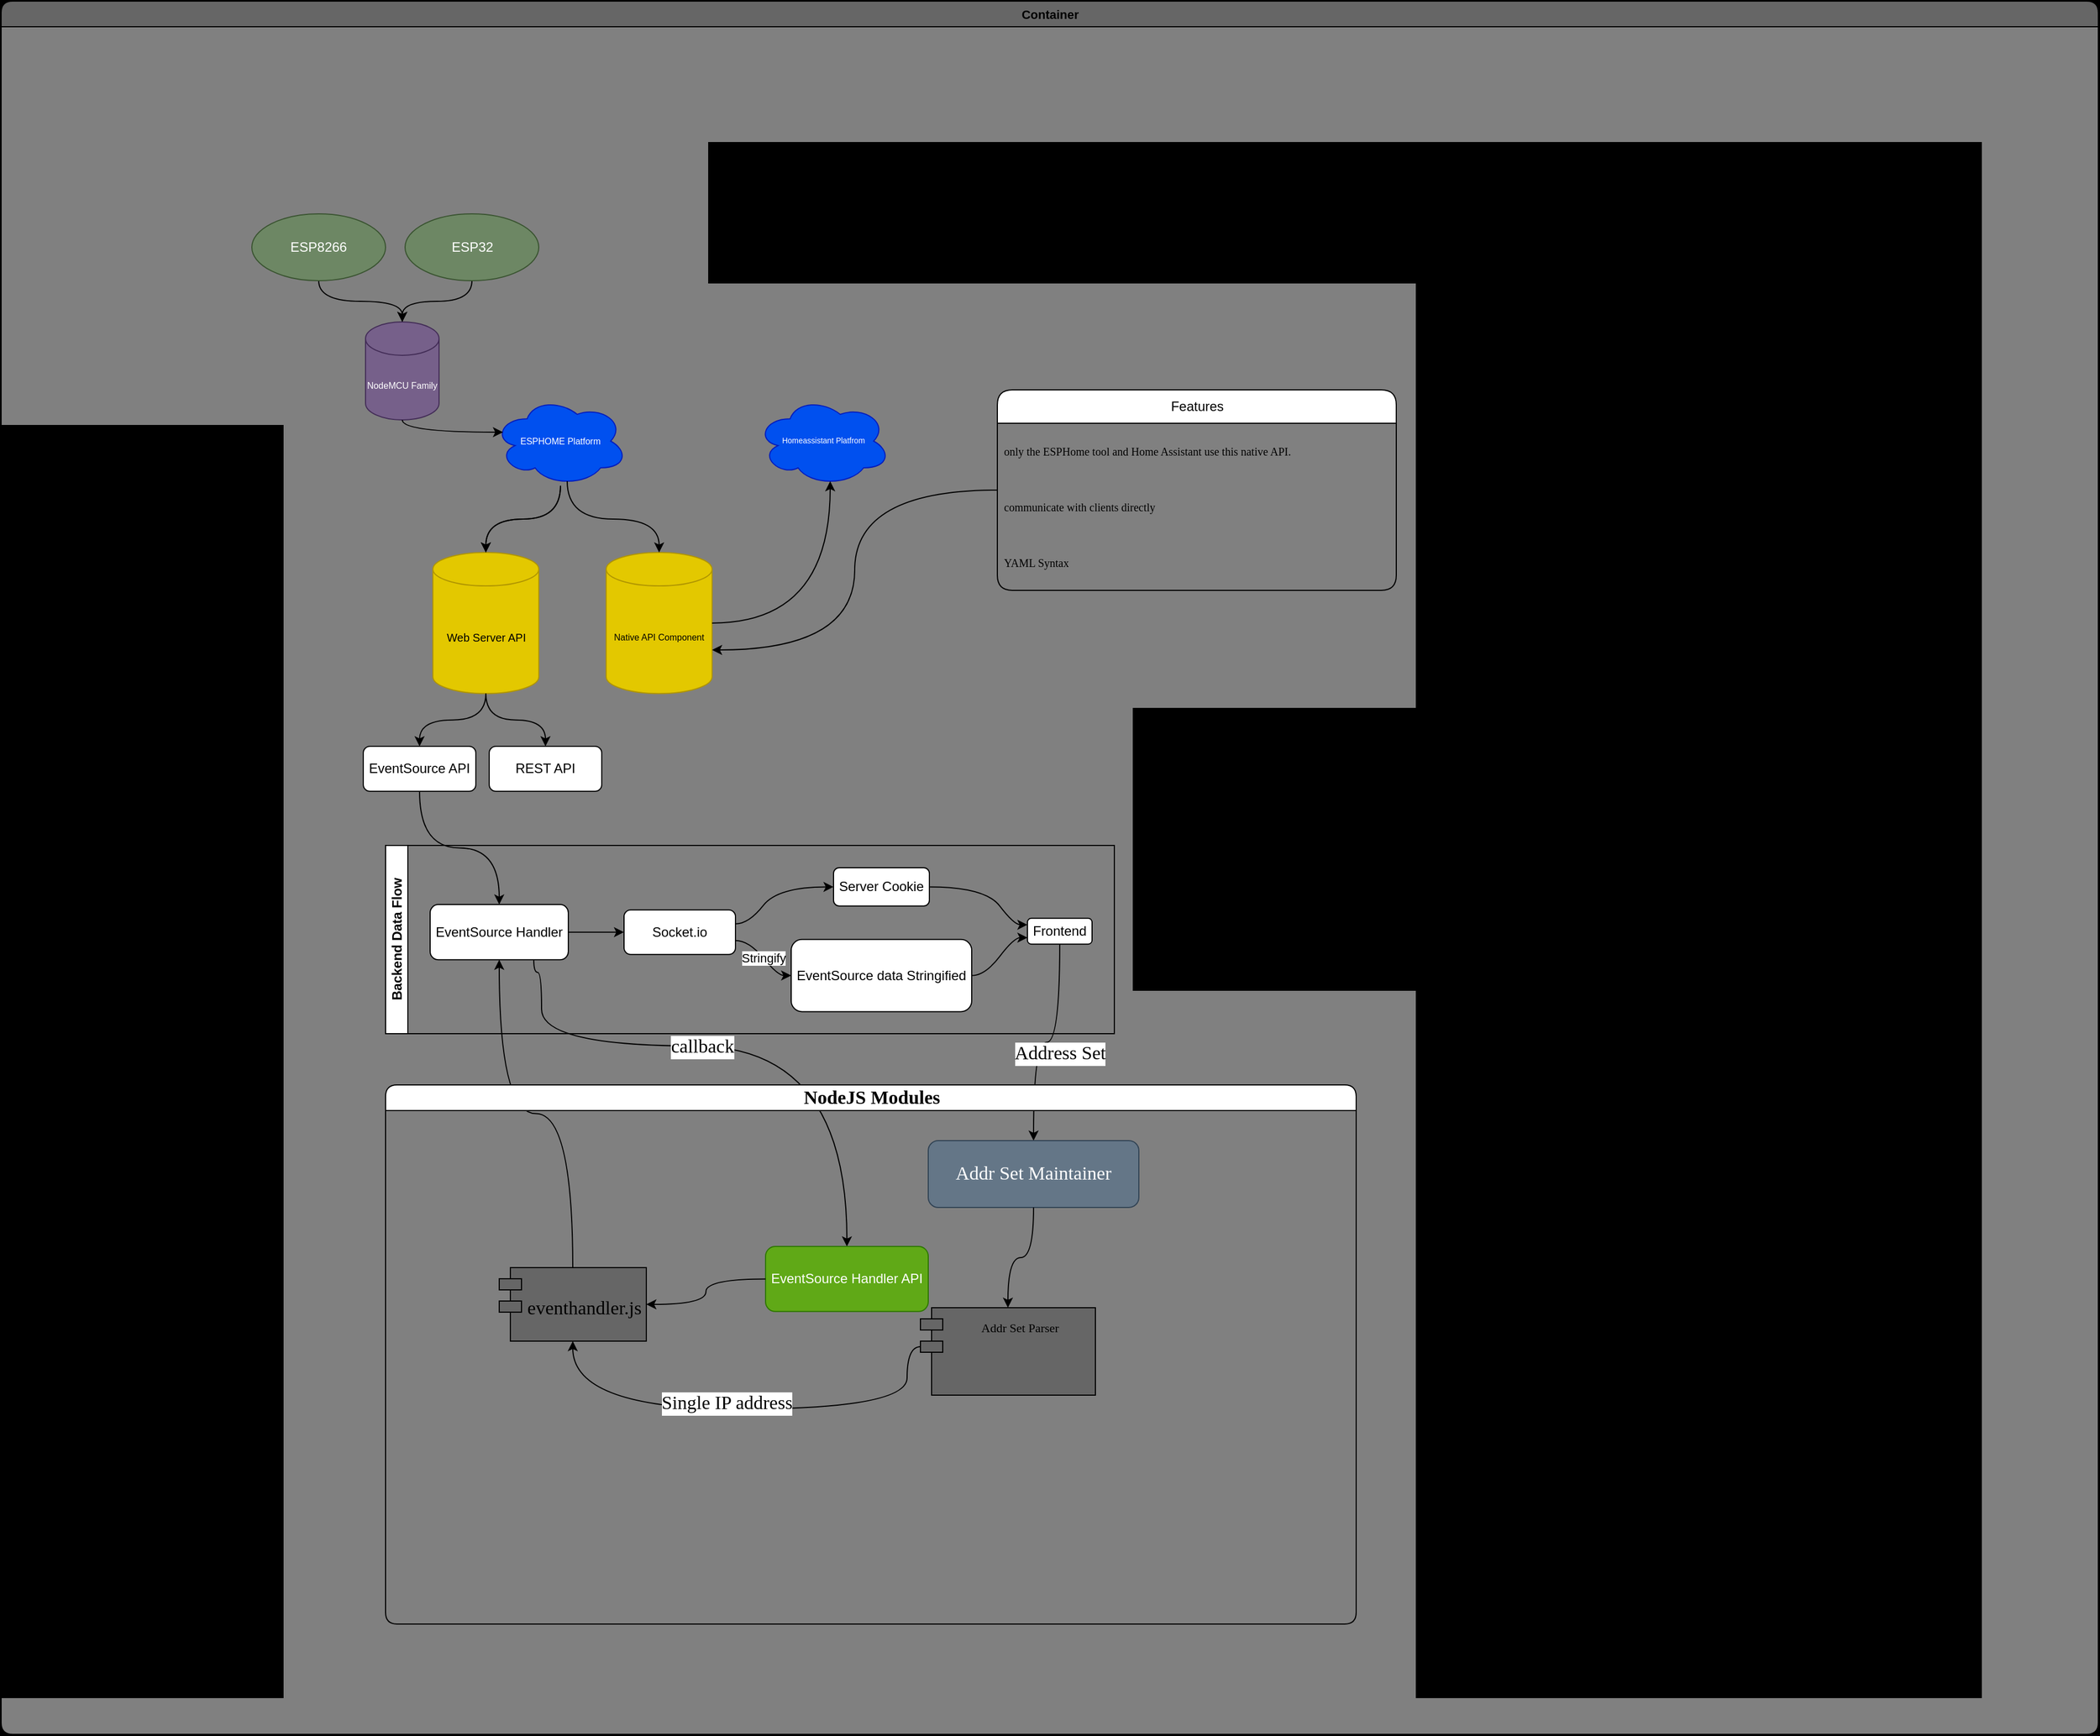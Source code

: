 <mxfile>
    <diagram id="Ti4NFbJPCTngebypCV8H" name="Page-1">
        <mxGraphModel dx="809" dy="643" grid="0" gridSize="10" guides="1" tooltips="1" connect="1" arrows="1" fold="1" page="1" pageScale="1" pageWidth="3300" pageHeight="2339" background="#000000" math="1" shadow="0">
            <root>
                <mxCell id="0"/>
                <mxCell id="1" parent="0"/>
                <mxCell id="207" value="" style="group;fontSize=10;" vertex="1" connectable="0" parent="1">
                    <mxGeometry x="932" y="123" width="1882" height="1556" as="geometry"/>
                </mxCell>
                <mxCell id="206" value="Container" style="swimlane;rounded=1;labelBorderColor=none;fontFamily=Helvetica;fontSize=11;fontColor=default;strokeColor=default;fillColor=#666666;html=1;swimlaneFillColor=#808080;" vertex="1" parent="207">
                    <mxGeometry width="1882" height="1556" as="geometry"/>
                </mxCell>
                <mxCell id="56" value="Backend Data Flow" style="swimlane;html=1;startSize=20;horizontal=0;childLayout=flowLayout;flowOrientation=west;resizable=0;interRankCellSpacing=50;containerType=tree;swimlaneFillColor=none;gradientColor=none;" vertex="1" parent="207">
                    <mxGeometry x="345" y="758" width="654" height="169" as="geometry"/>
                </mxCell>
                <mxCell id="57" value="Socket.io" style="whiteSpace=wrap;html=1;rounded=1;" vertex="1" parent="56">
                    <mxGeometry x="214" y="57.844" width="100" height="40" as="geometry"/>
                </mxCell>
                <mxCell id="58" value="Server Cookie" style="whiteSpace=wrap;html=1;rounded=1;aspect=fixed;" vertex="1" parent="56">
                    <mxGeometry x="402" y="20" width="86" height="34.4" as="geometry"/>
                </mxCell>
                <mxCell id="59" value="" style="html=1;curved=1;noEdgeStyle=1;orthogonal=1;" edge="1" parent="56" source="57" target="58">
                    <mxGeometry relative="1" as="geometry">
                        <Array as="points">
                            <mxPoint x="326" y="70.344"/>
                            <mxPoint x="352" y="37.2"/>
                        </Array>
                    </mxGeometry>
                </mxCell>
                <mxCell id="60" value="EventSource data Stringified" style="whiteSpace=wrap;html=1;rounded=1;aspect=fixed;" vertex="1" parent="56">
                    <mxGeometry x="364" y="84.4" width="162" height="64.8" as="geometry"/>
                </mxCell>
                <mxCell id="61" value="Stringify" style="html=1;curved=1;noEdgeStyle=1;orthogonal=1;" edge="1" parent="56" source="57" target="60">
                    <mxGeometry relative="1" as="geometry">
                        <Array as="points">
                            <mxPoint x="326" y="85.344"/>
                            <mxPoint x="352" y="116.8"/>
                        </Array>
                    </mxGeometry>
                </mxCell>
                <mxCell id="62" value="Frontend" style="whiteSpace=wrap;html=1;rounded=1;aspect=fixed;" vertex="1" parent="56">
                    <mxGeometry x="576" y="65.4" width="58" height="23.2" as="geometry"/>
                </mxCell>
                <mxCell id="63" value="" style="html=1;curved=1;noEdgeStyle=1;orthogonal=1;" edge="1" parent="56" source="58" target="62">
                    <mxGeometry relative="1" as="geometry">
                        <Array as="points">
                            <mxPoint x="538" y="37.2"/>
                            <mxPoint x="564" y="71.2"/>
                        </Array>
                    </mxGeometry>
                </mxCell>
                <mxCell id="64" value="" style="html=1;curved=1;noEdgeStyle=1;orthogonal=1;" edge="1" parent="56" source="60" target="62">
                    <mxGeometry relative="1" as="geometry">
                        <Array as="points">
                            <mxPoint x="538" y="116.8"/>
                            <mxPoint x="564" y="82.8"/>
                        </Array>
                    </mxGeometry>
                </mxCell>
                <mxCell id="71" style="edgeStyle=none;html=1;exitX=1;exitY=0.5;exitDx=0;exitDy=0;entryX=0;entryY=0.5;entryDx=0;entryDy=0;noEdgeStyle=1;orthogonal=1;strokeColor=default;" edge="1" target="57" source="73" parent="56">
                    <mxGeometry relative="1" as="geometry">
                        <mxPoint x="3114" y="2116" as="sourcePoint"/>
                        <Array as="points">
                            <mxPoint x="176" y="77.844"/>
                            <mxPoint x="202" y="77.844"/>
                        </Array>
                    </mxGeometry>
                </mxCell>
                <mxCell id="73" value="EventSource Handler" style="whiteSpace=wrap;html=1;rounded=1;aspect=fixed;" vertex="1" parent="56">
                    <mxGeometry x="40" y="53.044" width="124" height="49.6" as="geometry"/>
                </mxCell>
                <mxCell id="67" value="Web Server API" style="shape=cylinder3;whiteSpace=wrap;html=1;boundedLbl=1;backgroundOutline=1;size=15;aspect=fixed;fillColor=#e3c800;fontColor=#000000;strokeColor=#B09500;fontSize=10;" vertex="1" parent="207">
                    <mxGeometry x="387.5" y="495" width="95" height="126.67" as="geometry"/>
                </mxCell>
                <mxCell id="87" value="" style="edgeStyle=orthogonalEdgeStyle;curved=1;html=1;elbow=vertical;" edge="1" parent="207" source="74" target="73">
                    <mxGeometry relative="1" as="geometry"/>
                </mxCell>
                <mxCell id="74" value="EventSource API" style="whiteSpace=wrap;html=1;aspect=fixed;rounded=1;" vertex="1" parent="207">
                    <mxGeometry x="325" y="669" width="101" height="40.4" as="geometry"/>
                </mxCell>
                <mxCell id="90" value="REST API" style="whiteSpace=wrap;html=1;aspect=fixed;rounded=1;" vertex="1" parent="207">
                    <mxGeometry x="438" y="669" width="101" height="40.4" as="geometry"/>
                </mxCell>
                <mxCell id="92" value="NodeMCU Family" style="shape=cylinder3;boundedLbl=1;backgroundOutline=1;size=15;aspect=fixed;fillColor=#76608a;fontColor=#ffffff;strokeColor=#432D57;whiteSpace=wrap;fontSize=8;" vertex="1" parent="207">
                    <mxGeometry x="327" y="288" width="66" height="88" as="geometry"/>
                </mxCell>
                <mxCell id="118" style="edgeStyle=orthogonalEdgeStyle;curved=1;html=1;exitX=0.5;exitY=1;exitDx=0;exitDy=0;entryX=0.5;entryY=0;entryDx=0;entryDy=0;entryPerimeter=0;elbow=vertical;" edge="1" parent="207" source="97" target="92">
                    <mxGeometry relative="1" as="geometry"/>
                </mxCell>
                <mxCell id="97" value="ESP8266" style="ellipse;whiteSpace=wrap;html=1;fillColor=#6d8764;fontColor=#ffffff;strokeColor=#3A5431;" vertex="1" parent="207">
                    <mxGeometry x="225" y="191" width="120" height="60" as="geometry"/>
                </mxCell>
                <mxCell id="120" style="edgeStyle=orthogonalEdgeStyle;curved=1;html=1;exitX=0.5;exitY=1;exitDx=0;exitDy=0;entryX=0.5;entryY=0;entryDx=0;entryDy=0;entryPerimeter=0;elbow=vertical;" edge="1" parent="207" source="101" target="92">
                    <mxGeometry relative="1" as="geometry"/>
                </mxCell>
                <mxCell id="101" value="ESP32" style="ellipse;whiteSpace=wrap;html=1;fillColor=#6d8764;fontColor=#ffffff;strokeColor=#3A5431;" vertex="1" parent="207">
                    <mxGeometry x="362.5" y="191" width="120" height="60" as="geometry"/>
                </mxCell>
                <mxCell id="107" value="" style="edgeStyle=orthogonalEdgeStyle;curved=1;html=1;elbow=vertical;" edge="1" parent="207" source="103" target="67">
                    <mxGeometry relative="1" as="geometry"/>
                </mxCell>
                <mxCell id="110" value="" style="edgeStyle=orthogonalEdgeStyle;curved=1;html=1;elbow=vertical;" edge="1" parent="207" source="103" target="67">
                    <mxGeometry relative="1" as="geometry"/>
                </mxCell>
                <mxCell id="103" value="&lt;font style=&quot;font-size: 8px&quot;&gt;ESPHOME Platform&lt;/font&gt;" style="ellipse;shape=cloud;rounded=1;labelBorderColor=none;strokeColor=#001DBC;fillColor=#0050ef;whiteSpace=wrap;html=1;fontColor=#ffffff;fontSize=8;" vertex="1" parent="207">
                    <mxGeometry x="442" y="355" width="120" height="80" as="geometry"/>
                </mxCell>
                <mxCell id="82" style="edgeStyle=orthogonalEdgeStyle;curved=1;html=1;exitX=0.5;exitY=1;exitDx=0;exitDy=0;exitPerimeter=0;entryX=0.5;entryY=0;entryDx=0;entryDy=0;elbow=vertical;" edge="1" parent="207" source="67" target="74">
                    <mxGeometry relative="1" as="geometry"/>
                </mxCell>
                <mxCell id="108" value="&lt;font style=&quot;font-size: 8px;&quot;&gt;Native API Component&lt;/font&gt;" style="shape=cylinder3;whiteSpace=wrap;html=1;boundedLbl=1;backgroundOutline=1;size=15;fillColor=#e3c800;fontColor=#000000;strokeColor=#B09500;fontSize=8;" vertex="1" parent="207">
                    <mxGeometry x="543" y="495" width="95" height="126.67" as="geometry"/>
                </mxCell>
                <mxCell id="91" style="edgeStyle=orthogonalEdgeStyle;curved=1;html=1;exitX=0.5;exitY=1;exitDx=0;exitDy=0;exitPerimeter=0;elbow=vertical;" edge="1" parent="207" source="67" target="90">
                    <mxGeometry relative="1" as="geometry"/>
                </mxCell>
                <mxCell id="114" value="Homeassistant Platfrom" style="ellipse;shape=cloud;rounded=1;labelBorderColor=none;strokeColor=#001DBC;fillColor=#0050ef;whiteSpace=wrap;html=1;fontColor=#ffffff;fontSize=7;" vertex="1" parent="207">
                    <mxGeometry x="678" y="355" width="120" height="80" as="geometry"/>
                </mxCell>
                <mxCell id="152" style="edgeStyle=orthogonalEdgeStyle;curved=1;html=1;exitX=0;exitY=0.5;exitDx=0;exitDy=0;entryX=1;entryY=0;entryDx=0;entryDy=87.502;entryPerimeter=0;elbow=vertical;" edge="1" parent="207" source="148" target="108">
                    <mxGeometry relative="1" as="geometry"/>
                </mxCell>
                <mxCell id="148" value="Features" style="swimlane;fontStyle=0;childLayout=stackLayout;horizontal=1;startSize=30;horizontalStack=0;resizeParent=1;resizeParentMax=0;resizeLast=0;collapsible=1;marginBottom=0;rounded=1;labelBorderColor=none;strokeColor=default;fillColor=default;html=1;aspect=fixed;" vertex="1" parent="207">
                    <mxGeometry x="894" y="349" width="358" height="180" as="geometry"/>
                </mxCell>
                <mxCell id="149" value="only the ESPHome tool and Home Assistant use this native API." style="text;strokeColor=none;fillColor=none;align=left;verticalAlign=middle;spacingLeft=4;spacingRight=4;overflow=hidden;points=[[0,0.5],[1,0.5]];portConstraint=eastwest;rotatable=0;rounded=1;labelBorderColor=none;html=1;aspect=fixed;fontFamily=Times New Roman;fontSize=10;" vertex="1" parent="148">
                    <mxGeometry y="30" width="358" height="50" as="geometry"/>
                </mxCell>
                <mxCell id="150" value="communicate with clients directly" style="text;strokeColor=none;fillColor=none;align=left;verticalAlign=middle;spacingLeft=4;spacingRight=4;overflow=hidden;points=[[0,0.5],[1,0.5]];portConstraint=eastwest;rotatable=0;rounded=1;labelBorderColor=none;html=1;fontFamily=Times New Roman;aspect=fixed;fontSize=10;" vertex="1" parent="148">
                    <mxGeometry y="80" width="358" height="50" as="geometry"/>
                </mxCell>
                <mxCell id="151" value="YAML Syntax" style="text;strokeColor=none;fillColor=none;align=left;verticalAlign=middle;spacingLeft=4;spacingRight=4;overflow=hidden;points=[[0,0.5],[1,0.5]];portConstraint=eastwest;rotatable=0;rounded=1;labelBorderColor=none;html=1;fontFamily=Times New Roman;aspect=fixed;fontSize=10;" vertex="1" parent="148">
                    <mxGeometry y="130" width="358" height="50" as="geometry"/>
                </mxCell>
                <mxCell id="106" style="edgeStyle=orthogonalEdgeStyle;curved=1;html=1;exitX=0.5;exitY=1;exitDx=0;exitDy=0;exitPerimeter=0;entryX=0.07;entryY=0.4;entryDx=0;entryDy=0;entryPerimeter=0;elbow=vertical;" edge="1" parent="207" source="92" target="103">
                    <mxGeometry relative="1" as="geometry"/>
                </mxCell>
                <mxCell id="188" style="edgeStyle=orthogonalEdgeStyle;curved=1;html=1;exitX=0.5;exitY=0;exitDx=0;exitDy=0;entryX=0.5;entryY=1;entryDx=0;entryDy=0;fontFamily=Times New Roman;fontSize=17;elbow=vertical;" edge="1" parent="207" source="164" target="73">
                    <mxGeometry relative="1" as="geometry"/>
                </mxCell>
                <mxCell id="112" style="edgeStyle=orthogonalEdgeStyle;curved=1;html=1;exitX=0.55;exitY=0.95;exitDx=0;exitDy=0;exitPerimeter=0;entryX=0.5;entryY=0;entryDx=0;entryDy=0;entryPerimeter=0;elbow=vertical;" edge="1" parent="207" source="103" target="108">
                    <mxGeometry relative="1" as="geometry"/>
                </mxCell>
                <mxCell id="185" style="edgeStyle=orthogonalEdgeStyle;curved=1;html=1;exitX=0.75;exitY=1;exitDx=0;exitDy=0;entryX=0.5;entryY=0;entryDx=0;entryDy=0;fontFamily=Helvetica;fontSize=11;elbow=vertical;strokeColor=default;" edge="1" parent="207" source="73" target="160">
                    <mxGeometry relative="1" as="geometry">
                        <Array as="points">
                            <mxPoint x="478" y="872"/>
                            <mxPoint x="485" y="872"/>
                            <mxPoint x="485" y="938"/>
                            <mxPoint x="759" y="938"/>
                        </Array>
                    </mxGeometry>
                </mxCell>
                <mxCell id="186" value="callback" style="edgeLabel;html=1;align=center;verticalAlign=middle;resizable=0;points=[];fontSize=17;fontFamily=Times New Roman;" vertex="1" connectable="0" parent="185">
                    <mxGeometry x="0.231" y="-1" relative="1" as="geometry">
                        <mxPoint x="-103" as="offset"/>
                    </mxGeometry>
                </mxCell>
                <mxCell id="116" style="edgeStyle=orthogonalEdgeStyle;curved=1;html=1;exitX=1;exitY=0.5;exitDx=0;exitDy=0;exitPerimeter=0;entryX=0.55;entryY=0.95;entryDx=0;entryDy=0;entryPerimeter=0;elbow=vertical;" edge="1" parent="207" source="108" target="114">
                    <mxGeometry relative="1" as="geometry"/>
                </mxCell>
                <mxCell id="199" style="edgeStyle=orthogonalEdgeStyle;curved=1;html=1;exitX=0.5;exitY=1;exitDx=0;exitDy=0;entryX=0.5;entryY=0;entryDx=0;entryDy=0;fontFamily=Times New Roman;fontSize=17;elbow=vertical;" edge="1" parent="207" source="62" target="198">
                    <mxGeometry relative="1" as="geometry"/>
                </mxCell>
                <mxCell id="200" value="Address Set" style="edgeLabel;html=1;align=center;verticalAlign=middle;resizable=0;points=[];fontSize=17;fontFamily=Times New Roman;" vertex="1" connectable="0" parent="199">
                    <mxGeometry x="-0.227" y="2" relative="1" as="geometry">
                        <mxPoint x="-2" y="21" as="offset"/>
                    </mxGeometry>
                </mxCell>
                <mxCell id="191" value="NodeJS Modules" style="swimlane;rounded=1;labelBorderColor=none;fontFamily=Times New Roman;fontSize=17;strokeColor=default;fillColor=default;html=1;swimlaneFillColor=none;" vertex="1" parent="207">
                    <mxGeometry x="345" y="973" width="871" height="484" as="geometry"/>
                </mxCell>
                <mxCell id="160" value="EventSource Handler API" style="whiteSpace=wrap;html=1;rounded=1;aspect=fixed;fillColor=#60a917;fontColor=#ffffff;strokeColor=#2D7600;" vertex="1" parent="191">
                    <mxGeometry x="341" y="145" width="146" height="58.4" as="geometry"/>
                </mxCell>
                <mxCell id="198" value="Addr Set Maintainer" style="rounded=1;whiteSpace=wrap;html=1;labelBorderColor=none;fontFamily=Times New Roman;fontSize=17;strokeColor=#314354;fillColor=#647687;fontColor=#ffffff;" vertex="1" parent="191">
                    <mxGeometry x="487" y="50" width="189" height="60" as="geometry"/>
                </mxCell>
                <mxCell id="201" value="&lt;font style=&quot;font-size: 11px&quot;&gt;Addr Set&amp;nbsp;Parser&lt;/font&gt;" style="shape=module;align=left;spacingLeft=20;align=center;verticalAlign=top;rounded=1;labelBorderColor=none;fontFamily=Times New Roman;fontSize=17;strokeColor=default;fillColor=#666666;html=1;aspect=fixed;" vertex="1" parent="191">
                    <mxGeometry x="480" y="200" width="157" height="78.5" as="geometry"/>
                </mxCell>
                <mxCell id="202" style="edgeStyle=orthogonalEdgeStyle;curved=1;html=1;exitX=0.5;exitY=1;exitDx=0;exitDy=0;fontFamily=Times New Roman;fontSize=17;elbow=vertical;entryX=0.5;entryY=0;entryDx=0;entryDy=0;" edge="1" parent="191" source="198" target="201">
                    <mxGeometry relative="1" as="geometry">
                        <mxPoint x="547" y="220.2" as="targetPoint"/>
                    </mxGeometry>
                </mxCell>
                <mxCell id="164" value="&lt;font style=&quot;font-size: 17px&quot;&gt;&lt;br&gt;eventhandler.js&lt;/font&gt;" style="shape=module;align=left;spacingLeft=20;align=center;verticalAlign=top;rounded=1;labelBorderColor=none;fontFamily=Times New Roman;strokeColor=default;fillColor=#666666;html=1;aspect=fixed;" vertex="1" parent="207">
                    <mxGeometry x="447" y="1137" width="132" height="66" as="geometry"/>
                </mxCell>
                <mxCell id="187" style="edgeStyle=orthogonalEdgeStyle;curved=1;html=1;exitX=0;exitY=0.5;exitDx=0;exitDy=0;entryX=1;entryY=0.5;entryDx=0;entryDy=0;fontFamily=Times New Roman;fontSize=17;elbow=vertical;" edge="1" parent="207" source="160" target="164">
                    <mxGeometry relative="1" as="geometry"/>
                </mxCell>
                <mxCell id="203" style="edgeStyle=orthogonalEdgeStyle;curved=1;html=1;exitX=0;exitY=0;exitDx=0;exitDy=35;exitPerimeter=0;entryX=0.5;entryY=1;entryDx=0;entryDy=0;fontFamily=Times New Roman;fontSize=17;elbow=vertical;" edge="1" parent="207" source="201" target="164">
                    <mxGeometry relative="1" as="geometry">
                        <Array as="points">
                            <mxPoint x="813" y="1208"/>
                            <mxPoint x="813" y="1264"/>
                            <mxPoint x="513" y="1264"/>
                        </Array>
                    </mxGeometry>
                </mxCell>
                <mxCell id="204" value="Single IP address" style="edgeLabel;html=1;align=center;verticalAlign=middle;resizable=0;points=[];fontSize=17;fontFamily=Times New Roman;" vertex="1" connectable="0" parent="203">
                    <mxGeometry x="-0.36" y="-5" relative="1" as="geometry">
                        <mxPoint x="-93" as="offset"/>
                    </mxGeometry>
                </mxCell>
            </root>
        </mxGraphModel>
    </diagram>
</mxfile>